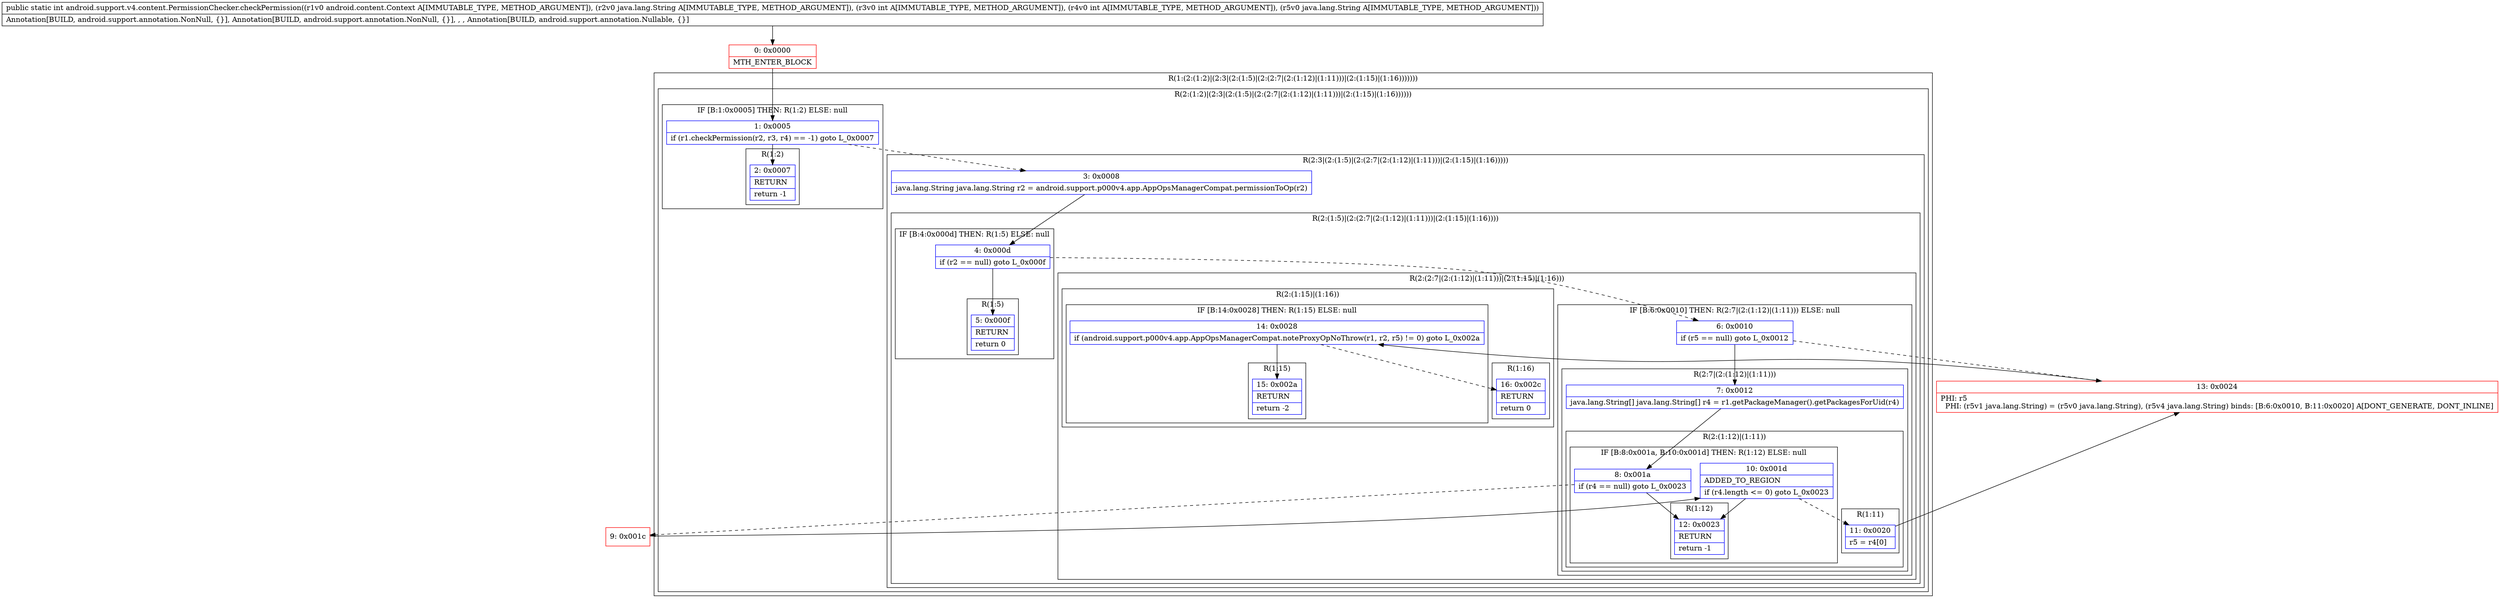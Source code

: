 digraph "CFG forandroid.support.v4.content.PermissionChecker.checkPermission(Landroid\/content\/Context;Ljava\/lang\/String;IILjava\/lang\/String;)I" {
subgraph cluster_Region_1054207439 {
label = "R(1:(2:(1:2)|(2:3|(2:(1:5)|(2:(2:7|(2:(1:12)|(1:11)))|(2:(1:15)|(1:16)))))))";
node [shape=record,color=blue];
subgraph cluster_Region_41100487 {
label = "R(2:(1:2)|(2:3|(2:(1:5)|(2:(2:7|(2:(1:12)|(1:11)))|(2:(1:15)|(1:16))))))";
node [shape=record,color=blue];
subgraph cluster_IfRegion_2036266890 {
label = "IF [B:1:0x0005] THEN: R(1:2) ELSE: null";
node [shape=record,color=blue];
Node_1 [shape=record,label="{1\:\ 0x0005|if (r1.checkPermission(r2, r3, r4) == \-1) goto L_0x0007\l}"];
subgraph cluster_Region_1027047176 {
label = "R(1:2)";
node [shape=record,color=blue];
Node_2 [shape=record,label="{2\:\ 0x0007|RETURN\l|return \-1\l}"];
}
}
subgraph cluster_Region_1777453627 {
label = "R(2:3|(2:(1:5)|(2:(2:7|(2:(1:12)|(1:11)))|(2:(1:15)|(1:16)))))";
node [shape=record,color=blue];
Node_3 [shape=record,label="{3\:\ 0x0008|java.lang.String java.lang.String r2 = android.support.p000v4.app.AppOpsManagerCompat.permissionToOp(r2)\l}"];
subgraph cluster_Region_740120308 {
label = "R(2:(1:5)|(2:(2:7|(2:(1:12)|(1:11)))|(2:(1:15)|(1:16))))";
node [shape=record,color=blue];
subgraph cluster_IfRegion_1150614537 {
label = "IF [B:4:0x000d] THEN: R(1:5) ELSE: null";
node [shape=record,color=blue];
Node_4 [shape=record,label="{4\:\ 0x000d|if (r2 == null) goto L_0x000f\l}"];
subgraph cluster_Region_936577708 {
label = "R(1:5)";
node [shape=record,color=blue];
Node_5 [shape=record,label="{5\:\ 0x000f|RETURN\l|return 0\l}"];
}
}
subgraph cluster_Region_968837499 {
label = "R(2:(2:7|(2:(1:12)|(1:11)))|(2:(1:15)|(1:16)))";
node [shape=record,color=blue];
subgraph cluster_IfRegion_1073131131 {
label = "IF [B:6:0x0010] THEN: R(2:7|(2:(1:12)|(1:11))) ELSE: null";
node [shape=record,color=blue];
Node_6 [shape=record,label="{6\:\ 0x0010|if (r5 == null) goto L_0x0012\l}"];
subgraph cluster_Region_955993719 {
label = "R(2:7|(2:(1:12)|(1:11)))";
node [shape=record,color=blue];
Node_7 [shape=record,label="{7\:\ 0x0012|java.lang.String[] java.lang.String[] r4 = r1.getPackageManager().getPackagesForUid(r4)\l}"];
subgraph cluster_Region_2031809927 {
label = "R(2:(1:12)|(1:11))";
node [shape=record,color=blue];
subgraph cluster_IfRegion_1606216513 {
label = "IF [B:8:0x001a, B:10:0x001d] THEN: R(1:12) ELSE: null";
node [shape=record,color=blue];
Node_8 [shape=record,label="{8\:\ 0x001a|if (r4 == null) goto L_0x0023\l}"];
Node_10 [shape=record,label="{10\:\ 0x001d|ADDED_TO_REGION\l|if (r4.length \<= 0) goto L_0x0023\l}"];
subgraph cluster_Region_1446188642 {
label = "R(1:12)";
node [shape=record,color=blue];
Node_12 [shape=record,label="{12\:\ 0x0023|RETURN\l|return \-1\l}"];
}
}
subgraph cluster_Region_1009459211 {
label = "R(1:11)";
node [shape=record,color=blue];
Node_11 [shape=record,label="{11\:\ 0x0020|r5 = r4[0]\l}"];
}
}
}
}
subgraph cluster_Region_360999246 {
label = "R(2:(1:15)|(1:16))";
node [shape=record,color=blue];
subgraph cluster_IfRegion_897043485 {
label = "IF [B:14:0x0028] THEN: R(1:15) ELSE: null";
node [shape=record,color=blue];
Node_14 [shape=record,label="{14\:\ 0x0028|if (android.support.p000v4.app.AppOpsManagerCompat.noteProxyOpNoThrow(r1, r2, r5) != 0) goto L_0x002a\l}"];
subgraph cluster_Region_529238259 {
label = "R(1:15)";
node [shape=record,color=blue];
Node_15 [shape=record,label="{15\:\ 0x002a|RETURN\l|return \-2\l}"];
}
}
subgraph cluster_Region_831778888 {
label = "R(1:16)";
node [shape=record,color=blue];
Node_16 [shape=record,label="{16\:\ 0x002c|RETURN\l|return 0\l}"];
}
}
}
}
}
}
}
Node_0 [shape=record,color=red,label="{0\:\ 0x0000|MTH_ENTER_BLOCK\l}"];
Node_9 [shape=record,color=red,label="{9\:\ 0x001c}"];
Node_13 [shape=record,color=red,label="{13\:\ 0x0024|PHI: r5 \l  PHI: (r5v1 java.lang.String) = (r5v0 java.lang.String), (r5v4 java.lang.String) binds: [B:6:0x0010, B:11:0x0020] A[DONT_GENERATE, DONT_INLINE]\l}"];
MethodNode[shape=record,label="{public static int android.support.v4.content.PermissionChecker.checkPermission((r1v0 android.content.Context A[IMMUTABLE_TYPE, METHOD_ARGUMENT]), (r2v0 java.lang.String A[IMMUTABLE_TYPE, METHOD_ARGUMENT]), (r3v0 int A[IMMUTABLE_TYPE, METHOD_ARGUMENT]), (r4v0 int A[IMMUTABLE_TYPE, METHOD_ARGUMENT]), (r5v0 java.lang.String A[IMMUTABLE_TYPE, METHOD_ARGUMENT]))  | Annotation[BUILD, android.support.annotation.NonNull, \{\}], Annotation[BUILD, android.support.annotation.NonNull, \{\}], , , Annotation[BUILD, android.support.annotation.Nullable, \{\}]\l}"];
MethodNode -> Node_0;
Node_1 -> Node_2;
Node_1 -> Node_3[style=dashed];
Node_3 -> Node_4;
Node_4 -> Node_5;
Node_4 -> Node_6[style=dashed];
Node_6 -> Node_7;
Node_6 -> Node_13[style=dashed];
Node_7 -> Node_8;
Node_8 -> Node_9[style=dashed];
Node_8 -> Node_12;
Node_10 -> Node_11[style=dashed];
Node_10 -> Node_12;
Node_11 -> Node_13;
Node_14 -> Node_15;
Node_14 -> Node_16[style=dashed];
Node_0 -> Node_1;
Node_9 -> Node_10;
Node_13 -> Node_14;
}

